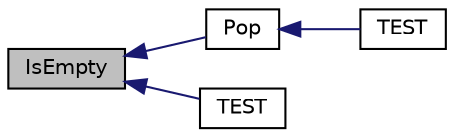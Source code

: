 digraph "IsEmpty"
{
 // INTERACTIVE_SVG=YES
  edge [fontname="Helvetica",fontsize="10",labelfontname="Helvetica",labelfontsize="10"];
  node [fontname="Helvetica",fontsize="10",shape=record];
  rankdir="LR";
  Node8 [label="IsEmpty",height=0.2,width=0.4,color="black", fillcolor="grey75", style="filled", fontcolor="black"];
  Node8 -> Node9 [dir="back",color="midnightblue",fontsize="10",style="solid",fontname="Helvetica"];
  Node9 [label="Pop",height=0.2,width=0.4,color="black", fillcolor="white", style="filled",URL="$db/d38/_nlinhas_8c.html#acad7e1d15e7b8779dbd2186f8a74b4d1"];
  Node9 -> Node10 [dir="back",color="midnightblue",fontsize="10",style="solid",fontname="Helvetica"];
  Node10 [label="TEST",height=0.2,width=0.4,color="black", fillcolor="white", style="filled",URL="$df/d8b/_testa___nlinhas_8c.html#ae6923aead70e98f15501a6e091a27e91"];
  Node8 -> Node11 [dir="back",color="midnightblue",fontsize="10",style="solid",fontname="Helvetica"];
  Node11 [label="TEST",height=0.2,width=0.4,color="black", fillcolor="white", style="filled",URL="$df/d8b/_testa___nlinhas_8c.html#a0df35d56a7531b844b2a1a0dbb653715"];
}
